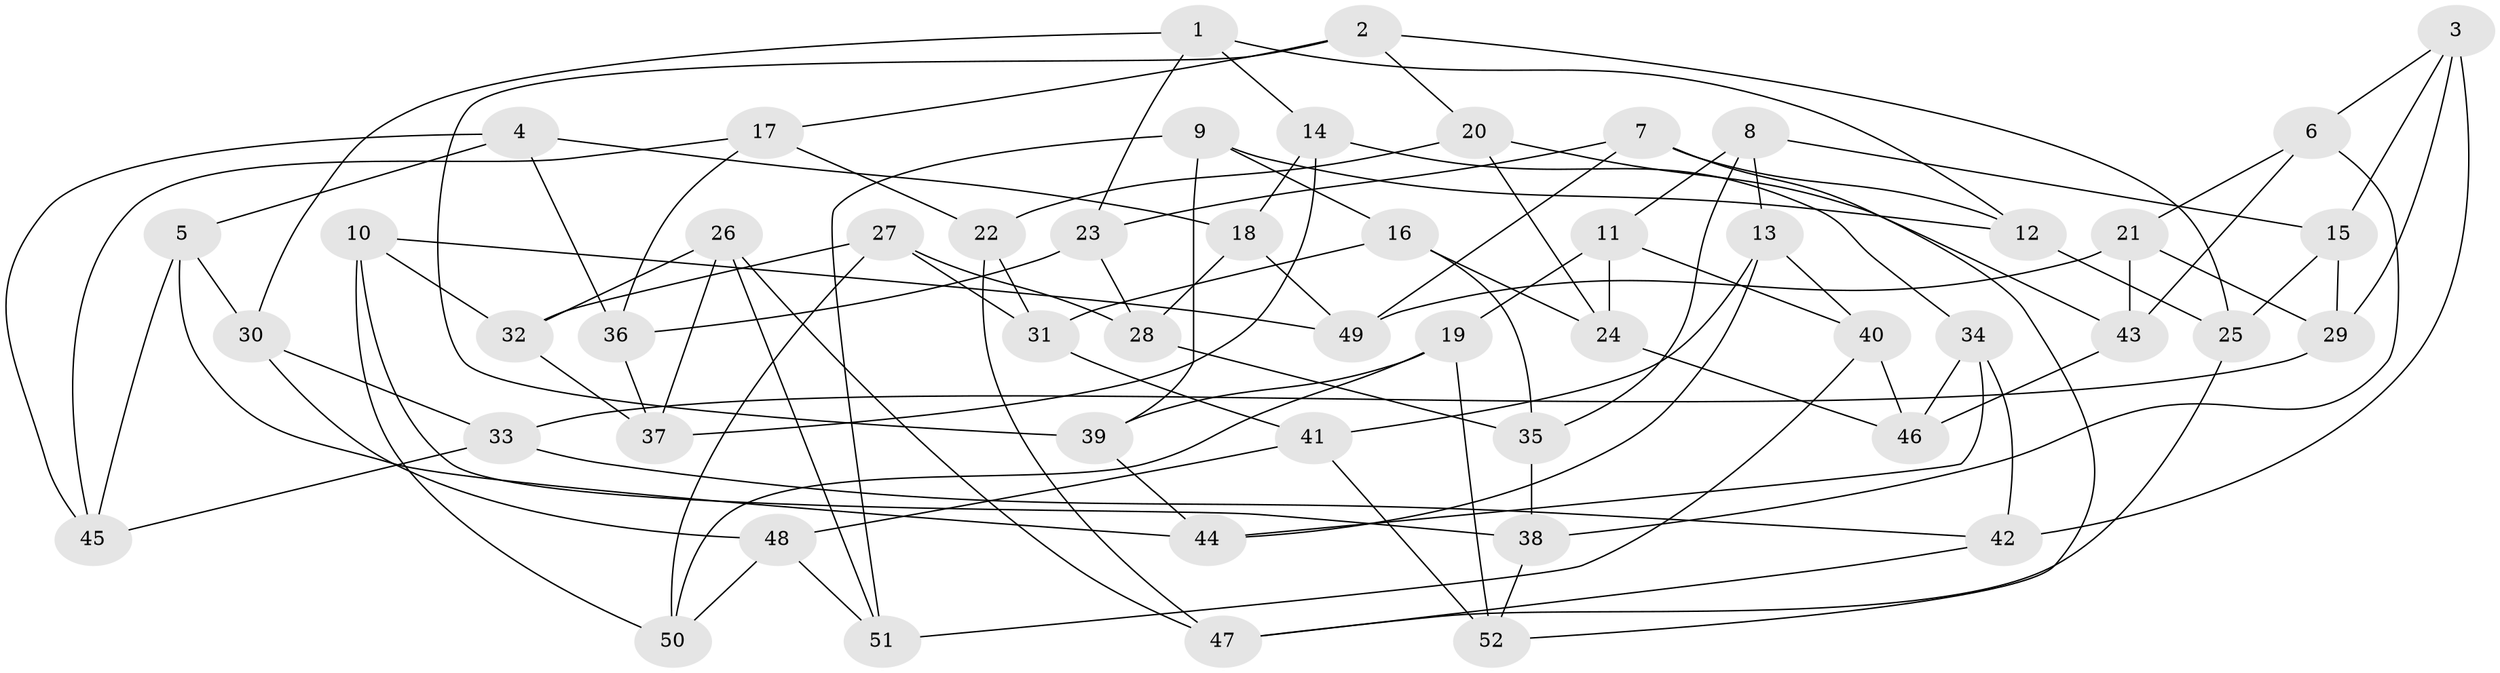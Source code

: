 // Generated by graph-tools (version 1.1) at 2025/50/03/09/25 03:50:45]
// undirected, 52 vertices, 104 edges
graph export_dot {
graph [start="1"]
  node [color=gray90,style=filled];
  1;
  2;
  3;
  4;
  5;
  6;
  7;
  8;
  9;
  10;
  11;
  12;
  13;
  14;
  15;
  16;
  17;
  18;
  19;
  20;
  21;
  22;
  23;
  24;
  25;
  26;
  27;
  28;
  29;
  30;
  31;
  32;
  33;
  34;
  35;
  36;
  37;
  38;
  39;
  40;
  41;
  42;
  43;
  44;
  45;
  46;
  47;
  48;
  49;
  50;
  51;
  52;
  1 -- 30;
  1 -- 23;
  1 -- 14;
  1 -- 12;
  2 -- 25;
  2 -- 20;
  2 -- 17;
  2 -- 39;
  3 -- 6;
  3 -- 42;
  3 -- 15;
  3 -- 29;
  4 -- 36;
  4 -- 5;
  4 -- 45;
  4 -- 18;
  5 -- 30;
  5 -- 44;
  5 -- 45;
  6 -- 43;
  6 -- 38;
  6 -- 21;
  7 -- 49;
  7 -- 23;
  7 -- 52;
  7 -- 12;
  8 -- 15;
  8 -- 13;
  8 -- 11;
  8 -- 35;
  9 -- 39;
  9 -- 12;
  9 -- 51;
  9 -- 16;
  10 -- 32;
  10 -- 50;
  10 -- 38;
  10 -- 49;
  11 -- 19;
  11 -- 40;
  11 -- 24;
  12 -- 25;
  13 -- 44;
  13 -- 41;
  13 -- 40;
  14 -- 18;
  14 -- 34;
  14 -- 37;
  15 -- 29;
  15 -- 25;
  16 -- 24;
  16 -- 35;
  16 -- 31;
  17 -- 22;
  17 -- 36;
  17 -- 45;
  18 -- 28;
  18 -- 49;
  19 -- 39;
  19 -- 52;
  19 -- 50;
  20 -- 43;
  20 -- 22;
  20 -- 24;
  21 -- 43;
  21 -- 29;
  21 -- 49;
  22 -- 47;
  22 -- 31;
  23 -- 36;
  23 -- 28;
  24 -- 46;
  25 -- 47;
  26 -- 51;
  26 -- 37;
  26 -- 47;
  26 -- 32;
  27 -- 28;
  27 -- 32;
  27 -- 50;
  27 -- 31;
  28 -- 35;
  29 -- 33;
  30 -- 48;
  30 -- 33;
  31 -- 41;
  32 -- 37;
  33 -- 42;
  33 -- 45;
  34 -- 44;
  34 -- 46;
  34 -- 42;
  35 -- 38;
  36 -- 37;
  38 -- 52;
  39 -- 44;
  40 -- 46;
  40 -- 51;
  41 -- 52;
  41 -- 48;
  42 -- 47;
  43 -- 46;
  48 -- 50;
  48 -- 51;
}
